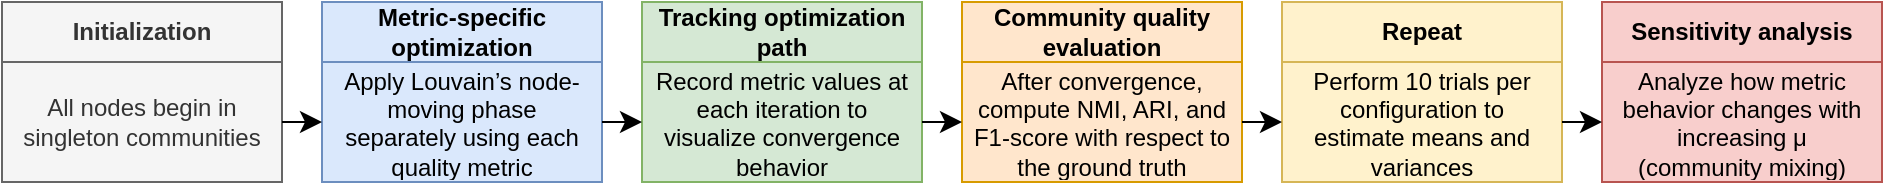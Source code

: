 <mxfile version="27.0.5">
  <diagram id="C5RBs43oDa-KdzZeNtuy" name="Page-1">
    <mxGraphModel dx="1042" dy="675" grid="1" gridSize="10" guides="1" tooltips="1" connect="1" arrows="1" fold="1" page="1" pageScale="1" pageWidth="827" pageHeight="1169" math="0" shadow="0">
      <root>
        <mxCell id="WIyWlLk6GJQsqaUBKTNV-0" />
        <mxCell id="WIyWlLk6GJQsqaUBKTNV-1" parent="WIyWlLk6GJQsqaUBKTNV-0" />
        <mxCell id="zkQeglwhI-UMu3lqTF0E-3" value="&lt;b&gt;Initialization&lt;/b&gt;" style="swimlane;fontStyle=0;childLayout=stackLayout;horizontal=1;startSize=30;horizontalStack=0;resizeParent=1;resizeParentMax=0;resizeLast=0;collapsible=1;marginBottom=0;whiteSpace=wrap;html=1;fillColor=#f5f5f5;fontColor=#333333;strokeColor=#666666;" vertex="1" parent="WIyWlLk6GJQsqaUBKTNV-1">
          <mxGeometry x="20" y="20" width="140" height="90" as="geometry" />
        </mxCell>
        <mxCell id="zkQeglwhI-UMu3lqTF0E-5" value="All nodes begin in singleton communities" style="text;strokeColor=#666666;fillColor=#f5f5f5;align=center;verticalAlign=middle;spacingLeft=4;spacingRight=4;overflow=hidden;points=[[0,0.5],[1,0.5]];portConstraint=eastwest;rotatable=0;whiteSpace=wrap;html=1;fontColor=#333333;" vertex="1" parent="zkQeglwhI-UMu3lqTF0E-3">
          <mxGeometry y="30" width="140" height="60" as="geometry" />
        </mxCell>
        <mxCell id="zkQeglwhI-UMu3lqTF0E-7" value="&lt;b&gt;Metric-specific optimization&lt;/b&gt;" style="swimlane;fontStyle=0;childLayout=stackLayout;horizontal=1;startSize=30;horizontalStack=0;resizeParent=1;resizeParentMax=0;resizeLast=0;collapsible=1;marginBottom=0;whiteSpace=wrap;html=1;fillColor=#dae8fc;strokeColor=#6c8ebf;" vertex="1" parent="WIyWlLk6GJQsqaUBKTNV-1">
          <mxGeometry x="180" y="20" width="140" height="90" as="geometry" />
        </mxCell>
        <mxCell id="zkQeglwhI-UMu3lqTF0E-8" value="Apply Louvain’s node-moving phase separately using each quality metric" style="text;strokeColor=#6c8ebf;fillColor=#dae8fc;align=center;verticalAlign=middle;spacingLeft=4;spacingRight=4;overflow=hidden;points=[[0,0.5],[1,0.5]];portConstraint=eastwest;rotatable=0;whiteSpace=wrap;html=1;" vertex="1" parent="zkQeglwhI-UMu3lqTF0E-7">
          <mxGeometry y="30" width="140" height="60" as="geometry" />
        </mxCell>
        <mxCell id="zkQeglwhI-UMu3lqTF0E-9" value="&lt;b&gt;Tracking optimization path&lt;/b&gt;" style="swimlane;fontStyle=0;childLayout=stackLayout;horizontal=1;startSize=30;horizontalStack=0;resizeParent=1;resizeParentMax=0;resizeLast=0;collapsible=1;marginBottom=0;whiteSpace=wrap;html=1;fillColor=#d5e8d4;strokeColor=#82b366;" vertex="1" parent="WIyWlLk6GJQsqaUBKTNV-1">
          <mxGeometry x="340" y="20" width="140" height="90" as="geometry" />
        </mxCell>
        <mxCell id="zkQeglwhI-UMu3lqTF0E-10" value="Record metric values at each iteration to visualize convergence behavior" style="text;strokeColor=#82b366;fillColor=#d5e8d4;align=center;verticalAlign=middle;spacingLeft=4;spacingRight=4;overflow=hidden;points=[[0,0.5],[1,0.5]];portConstraint=eastwest;rotatable=0;whiteSpace=wrap;html=1;" vertex="1" parent="zkQeglwhI-UMu3lqTF0E-9">
          <mxGeometry y="30" width="140" height="60" as="geometry" />
        </mxCell>
        <mxCell id="zkQeglwhI-UMu3lqTF0E-11" value="&lt;b&gt;Community quality evaluation&lt;/b&gt;" style="swimlane;fontStyle=0;childLayout=stackLayout;horizontal=1;startSize=30;horizontalStack=0;resizeParent=1;resizeParentMax=0;resizeLast=0;collapsible=1;marginBottom=0;whiteSpace=wrap;html=1;fillColor=#ffe6cc;strokeColor=#d79b00;" vertex="1" parent="WIyWlLk6GJQsqaUBKTNV-1">
          <mxGeometry x="500" y="20" width="140" height="90" as="geometry" />
        </mxCell>
        <mxCell id="zkQeglwhI-UMu3lqTF0E-12" value="After convergence, compute NMI, ARI, and F1-score with respect to the ground truth" style="text;strokeColor=#d79b00;fillColor=#ffe6cc;align=center;verticalAlign=middle;spacingLeft=4;spacingRight=4;overflow=hidden;points=[[0,0.5],[1,0.5]];portConstraint=eastwest;rotatable=0;whiteSpace=wrap;html=1;" vertex="1" parent="zkQeglwhI-UMu3lqTF0E-11">
          <mxGeometry y="30" width="140" height="60" as="geometry" />
        </mxCell>
        <mxCell id="zkQeglwhI-UMu3lqTF0E-15" value="&lt;b&gt;Sensitivity analysis&lt;/b&gt;" style="swimlane;fontStyle=0;childLayout=stackLayout;horizontal=1;startSize=30;horizontalStack=0;resizeParent=1;resizeParentMax=0;resizeLast=0;collapsible=1;marginBottom=0;whiteSpace=wrap;html=1;fillColor=#f8cecc;strokeColor=#b85450;" vertex="1" parent="WIyWlLk6GJQsqaUBKTNV-1">
          <mxGeometry x="820" y="20" width="140" height="90" as="geometry" />
        </mxCell>
        <mxCell id="zkQeglwhI-UMu3lqTF0E-16" value="Analyze how metric behavior changes with increasing μ (community mixing)" style="text;strokeColor=#b85450;fillColor=#f8cecc;align=center;verticalAlign=middle;spacingLeft=4;spacingRight=4;overflow=hidden;points=[[0,0.5],[1,0.5]];portConstraint=eastwest;rotatable=0;whiteSpace=wrap;html=1;" vertex="1" parent="zkQeglwhI-UMu3lqTF0E-15">
          <mxGeometry y="30" width="140" height="60" as="geometry" />
        </mxCell>
        <mxCell id="zkQeglwhI-UMu3lqTF0E-17" value="&lt;b&gt;Repeat&lt;/b&gt;" style="swimlane;fontStyle=0;childLayout=stackLayout;horizontal=1;startSize=30;horizontalStack=0;resizeParent=1;resizeParentMax=0;resizeLast=0;collapsible=1;marginBottom=0;whiteSpace=wrap;html=1;fillColor=#fff2cc;strokeColor=#d6b656;" vertex="1" parent="WIyWlLk6GJQsqaUBKTNV-1">
          <mxGeometry x="660" y="20" width="140" height="90" as="geometry" />
        </mxCell>
        <mxCell id="zkQeglwhI-UMu3lqTF0E-18" value="Perform 10 trials per configuration to estimate means and variances" style="text;strokeColor=#d6b656;fillColor=#fff2cc;align=center;verticalAlign=middle;spacingLeft=4;spacingRight=4;overflow=hidden;points=[[0,0.5],[1,0.5]];portConstraint=eastwest;rotatable=0;whiteSpace=wrap;html=1;" vertex="1" parent="zkQeglwhI-UMu3lqTF0E-17">
          <mxGeometry y="30" width="140" height="60" as="geometry" />
        </mxCell>
        <mxCell id="zkQeglwhI-UMu3lqTF0E-26" style="edgeStyle=none;curved=1;rounded=0;orthogonalLoop=1;jettySize=auto;html=1;exitX=1;exitY=0.5;exitDx=0;exitDy=0;fontSize=12;startSize=8;endSize=8;" edge="1" parent="WIyWlLk6GJQsqaUBKTNV-1" source="zkQeglwhI-UMu3lqTF0E-8" target="zkQeglwhI-UMu3lqTF0E-10">
          <mxGeometry relative="1" as="geometry" />
        </mxCell>
        <mxCell id="zkQeglwhI-UMu3lqTF0E-27" style="edgeStyle=none;curved=1;rounded=0;orthogonalLoop=1;jettySize=auto;html=1;exitX=1;exitY=0.5;exitDx=0;exitDy=0;entryX=0;entryY=0.5;entryDx=0;entryDy=0;fontSize=12;startSize=8;endSize=8;" edge="1" parent="WIyWlLk6GJQsqaUBKTNV-1" source="zkQeglwhI-UMu3lqTF0E-5" target="zkQeglwhI-UMu3lqTF0E-8">
          <mxGeometry relative="1" as="geometry" />
        </mxCell>
        <mxCell id="zkQeglwhI-UMu3lqTF0E-28" style="edgeStyle=none;curved=1;rounded=0;orthogonalLoop=1;jettySize=auto;html=1;exitX=1;exitY=0.5;exitDx=0;exitDy=0;entryX=0;entryY=0.5;entryDx=0;entryDy=0;fontSize=12;startSize=8;endSize=8;" edge="1" parent="WIyWlLk6GJQsqaUBKTNV-1" source="zkQeglwhI-UMu3lqTF0E-10" target="zkQeglwhI-UMu3lqTF0E-12">
          <mxGeometry relative="1" as="geometry" />
        </mxCell>
        <mxCell id="zkQeglwhI-UMu3lqTF0E-29" style="edgeStyle=none;curved=1;rounded=0;orthogonalLoop=1;jettySize=auto;html=1;exitX=1;exitY=0.5;exitDx=0;exitDy=0;entryX=0;entryY=0.5;entryDx=0;entryDy=0;fontSize=12;startSize=8;endSize=8;" edge="1" parent="WIyWlLk6GJQsqaUBKTNV-1" source="zkQeglwhI-UMu3lqTF0E-12" target="zkQeglwhI-UMu3lqTF0E-18">
          <mxGeometry relative="1" as="geometry" />
        </mxCell>
        <mxCell id="zkQeglwhI-UMu3lqTF0E-30" style="edgeStyle=none;curved=1;rounded=0;orthogonalLoop=1;jettySize=auto;html=1;exitX=1;exitY=0.5;exitDx=0;exitDy=0;entryX=0;entryY=0.5;entryDx=0;entryDy=0;fontSize=12;startSize=8;endSize=8;" edge="1" parent="WIyWlLk6GJQsqaUBKTNV-1" source="zkQeglwhI-UMu3lqTF0E-18" target="zkQeglwhI-UMu3lqTF0E-16">
          <mxGeometry relative="1" as="geometry" />
        </mxCell>
      </root>
    </mxGraphModel>
  </diagram>
</mxfile>
